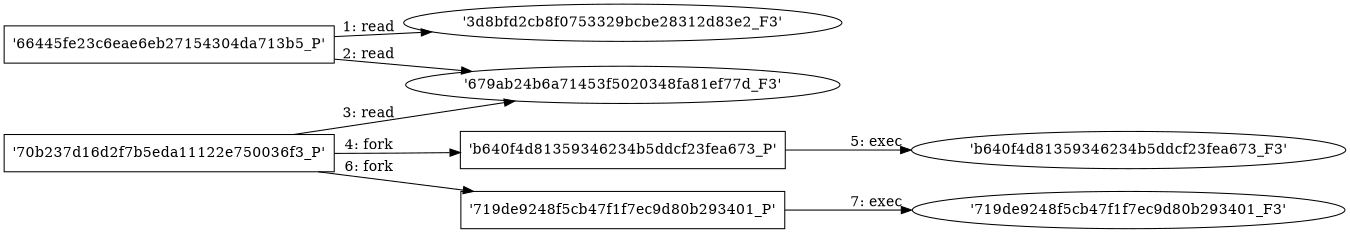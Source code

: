 digraph "D:\Learning\Paper\apt\基于CTI的攻击预警\Dataset\攻击图\ASGfromALLCTI\Vulnerability Deep Dive Exploiting the Apple Graphics Driver and Bypassing KASLR.dot" {
rankdir="LR"
size="9"
fixedsize="false"
splines="true"
nodesep=0.3
ranksep=0
fontsize=10
overlap="scalexy"
engine= "neato"
	"'3d8bfd2cb8f0753329bcbe28312d83e2_F3'" [node_type=file shape=ellipse]
	"'66445fe23c6eae6eb27154304da713b5_P'" [node_type=Process shape=box]
	"'66445fe23c6eae6eb27154304da713b5_P'" -> "'3d8bfd2cb8f0753329bcbe28312d83e2_F3'" [label="1: read"]
	"'679ab24b6a71453f5020348fa81ef77d_F3'" [node_type=file shape=ellipse]
	"'66445fe23c6eae6eb27154304da713b5_P'" [node_type=Process shape=box]
	"'66445fe23c6eae6eb27154304da713b5_P'" -> "'679ab24b6a71453f5020348fa81ef77d_F3'" [label="2: read"]
	"'679ab24b6a71453f5020348fa81ef77d_F3'" [node_type=file shape=ellipse]
	"'70b237d16d2f7b5eda11122e750036f3_P'" [node_type=Process shape=box]
	"'70b237d16d2f7b5eda11122e750036f3_P'" -> "'679ab24b6a71453f5020348fa81ef77d_F3'" [label="3: read"]
	"'70b237d16d2f7b5eda11122e750036f3_P'" [node_type=Process shape=box]
	"'b640f4d81359346234b5ddcf23fea673_P'" [node_type=Process shape=box]
	"'70b237d16d2f7b5eda11122e750036f3_P'" -> "'b640f4d81359346234b5ddcf23fea673_P'" [label="4: fork"]
	"'b640f4d81359346234b5ddcf23fea673_P'" [node_type=Process shape=box]
	"'b640f4d81359346234b5ddcf23fea673_F3'" [node_type=File shape=ellipse]
	"'b640f4d81359346234b5ddcf23fea673_P'" -> "'b640f4d81359346234b5ddcf23fea673_F3'" [label="5: exec"]
	"'70b237d16d2f7b5eda11122e750036f3_P'" [node_type=Process shape=box]
	"'719de9248f5cb47f1f7ec9d80b293401_P'" [node_type=Process shape=box]
	"'70b237d16d2f7b5eda11122e750036f3_P'" -> "'719de9248f5cb47f1f7ec9d80b293401_P'" [label="6: fork"]
	"'719de9248f5cb47f1f7ec9d80b293401_P'" [node_type=Process shape=box]
	"'719de9248f5cb47f1f7ec9d80b293401_F3'" [node_type=File shape=ellipse]
	"'719de9248f5cb47f1f7ec9d80b293401_P'" -> "'719de9248f5cb47f1f7ec9d80b293401_F3'" [label="7: exec"]
}
